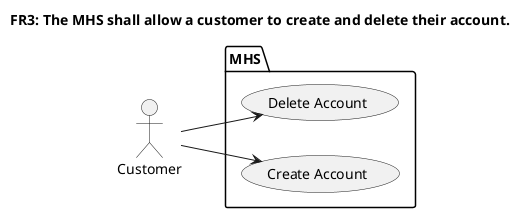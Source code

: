 @startuml FR3
title FR3: The MHS shall allow a customer to create and delete their account.
left to right direction
:Customer: as c

package MHS {
    (Delete Account)
    (Create Account)
}

c --> (Create Account)
c --> (Delete Account)

@enduml